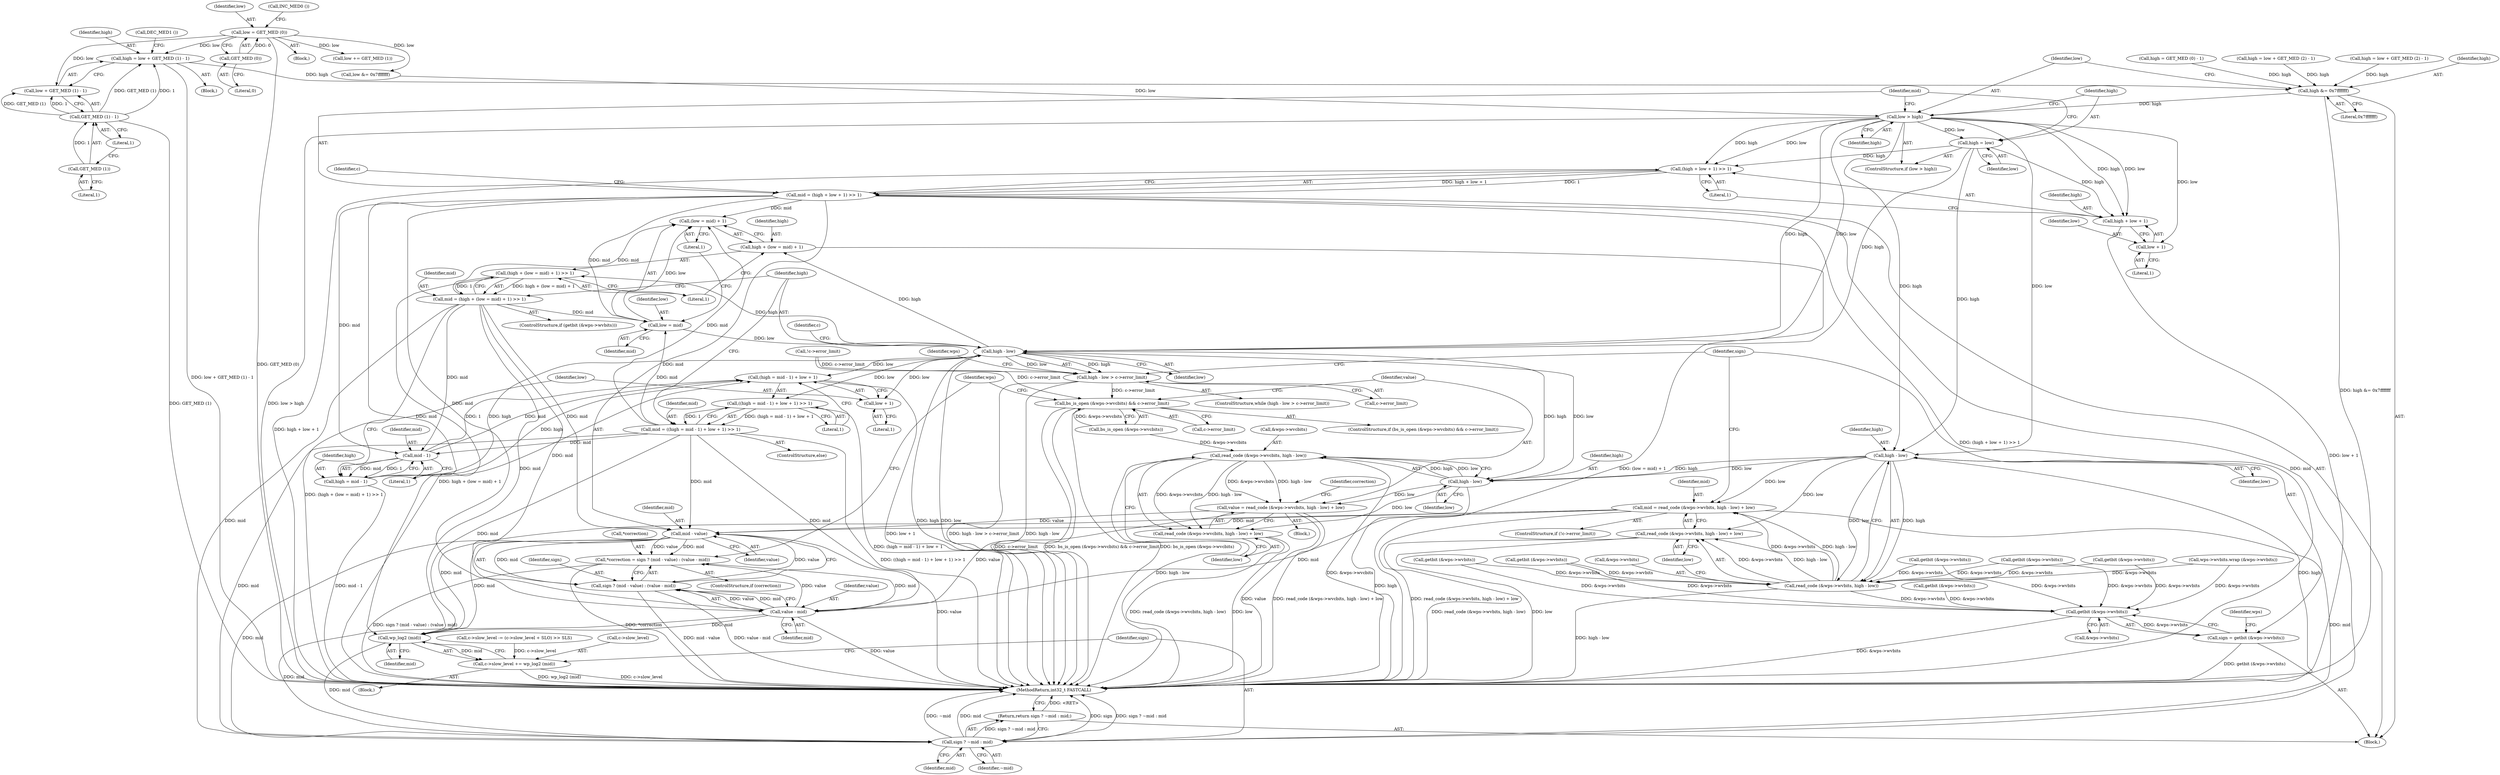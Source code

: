 digraph "0_WavPack_4bc05fc490b66ef2d45b1de26abf1455b486b0dc_0@integer" {
"1000626" [label="(Call,high = low + GET_MED (1) - 1)"];
"1000616" [label="(Call,low = GET_MED (0))"];
"1000618" [label="(Call,GET_MED (0))"];
"1000630" [label="(Call,GET_MED (1) - 1)"];
"1000631" [label="(Call,GET_MED (1))"];
"1000678" [label="(Call,high &= 0x7fffffff)"];
"1000682" [label="(Call,low > high)"];
"1000685" [label="(Call,high = low)"];
"1000690" [label="(Call,(high + low + 1) >> 1)"];
"1000688" [label="(Call,mid = (high + low + 1) >> 1)"];
"1000735" [label="(Call,(low = mid) + 1)"];
"1000736" [label="(Call,low = mid)"];
"1000717" [label="(Call,high - low)"];
"1000716" [label="(Call,high - low > c->error_limit)"];
"1000763" [label="(Call,bs_is_open (&wps->wvcbits) && c->error_limit)"];
"1000732" [label="(Call,(high + (low = mid) + 1) >> 1)"];
"1000730" [label="(Call,mid = (high + (low = mid) + 1) >> 1)"];
"1000748" [label="(Call,mid - 1)"];
"1000745" [label="(Call,(high = mid - 1) + low + 1)"];
"1000746" [label="(Call,high = mid - 1)"];
"1000792" [label="(Call,mid - value)"];
"1000787" [label="(Call,*correction = sign ? (mid - value) : (value - mid))"];
"1000790" [label="(Call,sign ? (mid - value) : (value - mid))"];
"1000822" [label="(Call,wp_log2 (mid))"];
"1000818" [label="(Call,c->slow_level += wp_log2 (mid))"];
"1000825" [label="(Call,sign ? ~mid : mid)"];
"1000824" [label="(Return,return sign ? ~mid : mid;)"];
"1000795" [label="(Call,value - mid)"];
"1000733" [label="(Call,high + (low = mid) + 1)"];
"1000744" [label="(Call,((high = mid - 1) + low + 1) >> 1)"];
"1000742" [label="(Call,mid = ((high = mid - 1) + low + 1) >> 1)"];
"1000751" [label="(Call,low + 1)"];
"1000781" [label="(Call,high - low)"];
"1000773" [label="(Call,value = read_code (&wps->wvcbits, high - low) + low)"];
"1000776" [label="(Call,read_code (&wps->wvcbits, high - low))"];
"1000775" [label="(Call,read_code (&wps->wvcbits, high - low) + low)"];
"1000691" [label="(Call,high + low + 1)"];
"1000710" [label="(Call,high - low)"];
"1000702" [label="(Call,mid = read_code (&wps->wvbits, high - low) + low)"];
"1000705" [label="(Call,read_code (&wps->wvbits, high - low))"];
"1000704" [label="(Call,read_code (&wps->wvbits, high - low) + low)"];
"1000757" [label="(Call,getbit (&wps->wvbits))"];
"1000755" [label="(Call,sign = getbit (&wps->wvbits))"];
"1000693" [label="(Call,low + 1)"];
"1000746" [label="(Call,high = mid - 1)"];
"1000792" [label="(Call,mid - value)"];
"1000732" [label="(Call,(high + (low = mid) + 1) >> 1)"];
"1000747" [label="(Identifier,high)"];
"1000711" [label="(Identifier,high)"];
"1000781" [label="(Call,high - low)"];
"1000825" [label="(Call,sign ? ~mid : mid)"];
"1000675" [label="(Call,low &= 0x7fffffff)"];
"1000693" [label="(Call,low + 1)"];
"1000616" [label="(Call,low = GET_MED (0))"];
"1000754" [label="(Literal,1)"];
"1000748" [label="(Call,mid - 1)"];
"1000750" [label="(Literal,1)"];
"1000364" [label="(Call,wps->wvbits.wrap (&wps->wvbits))"];
"1000782" [label="(Identifier,high)"];
"1000793" [label="(Identifier,mid)"];
"1000828" [label="(Identifier,mid)"];
"1000725" [label="(Call,getbit (&wps->wvbits))"];
"1000773" [label="(Call,value = read_code (&wps->wvcbits, high - low) + low)"];
"1000788" [label="(Call,*correction)"];
"1000466" [label="(Call,getbit (&wps->wvbits))"];
"1000762" [label="(ControlStructure,if (bs_is_open (&wps->wvcbits) && c->error_limit))"];
"1000680" [label="(Literal,0x7fffffff)"];
"1000222" [label="(Call,getbit (&wps->wvbits))"];
"1000717" [label="(Call,high - low)"];
"1000739" [label="(Literal,1)"];
"1000105" [label="(Block,)"];
"1000632" [label="(Literal,1)"];
"1000744" [label="(Call,((high = mid - 1) + low + 1) >> 1)"];
"1000724" [label="(ControlStructure,if (getbit (&wps->wvbits)))"];
"1000619" [label="(Literal,0)"];
"1000692" [label="(Identifier,high)"];
"1000783" [label="(Identifier,low)"];
"1000436" [label="(Call,getbit (&wps->wvbits))"];
"1000678" [label="(Call,high &= 0x7fffffff)"];
"1000818" [label="(Call,c->slow_level += wp_log2 (mid))"];
"1000823" [label="(Identifier,mid)"];
"1000715" [label="(ControlStructure,while (high - low > c->error_limit))"];
"1000758" [label="(Call,&wps->wvbits)"];
"1000720" [label="(Call,c->error_limit)"];
"1000687" [label="(Identifier,low)"];
"1000607" [label="(Call,high = GET_MED (0) - 1)"];
"1000736" [label="(Call,low = mid)"];
"1000696" [label="(Literal,1)"];
"1000777" [label="(Call,&wps->wvcbits)"];
"1000627" [label="(Identifier,high)"];
"1000685" [label="(Call,high = low)"];
"1000633" [label="(Literal,1)"];
"1000681" [label="(ControlStructure,if (low > high))"];
"1000742" [label="(Call,mid = ((high = mid - 1) + low + 1) >> 1)"];
"1000713" [label="(Identifier,low)"];
"1000716" [label="(Call,high - low > c->error_limit)"];
"1000764" [label="(Call,bs_is_open (&wps->wvcbits))"];
"1000712" [label="(Identifier,low)"];
"1000266" [label="(Call,getbit (&wps->wvbits))"];
"1000734" [label="(Identifier,high)"];
"1000617" [label="(Identifier,low)"];
"1000741" [label="(ControlStructure,else)"];
"1000794" [label="(Identifier,value)"];
"1000691" [label="(Call,high + low + 1)"];
"1000684" [label="(Identifier,high)"];
"1000694" [label="(Identifier,low)"];
"1000738" [label="(Identifier,mid)"];
"1000698" [label="(Call,!c->error_limit)"];
"1000802" [label="(Identifier,wps)"];
"1000731" [label="(Identifier,mid)"];
"1000718" [label="(Identifier,high)"];
"1000618" [label="(Call,GET_MED (0))"];
"1000786" [label="(Identifier,correction)"];
"1000751" [label="(Call,low + 1)"];
"1000647" [label="(Call,high = low + GET_MED (2) - 1)"];
"1000745" [label="(Call,(high = mid - 1) + low + 1)"];
"1000755" [label="(Call,sign = getbit (&wps->wvbits))"];
"1000683" [label="(Identifier,low)"];
"1000797" [label="(Identifier,mid)"];
"1000829" [label="(MethodReturn,int32_t FASTCALL)"];
"1000806" [label="(Block,)"];
"1000824" [label="(Return,return sign ? ~mid : mid;)"];
"1000625" [label="(Block,)"];
"1000628" [label="(Call,low + GET_MED (1) - 1)"];
"1000784" [label="(Identifier,low)"];
"1000700" [label="(Identifier,c)"];
"1000626" [label="(Call,high = low + GET_MED (1) - 1)"];
"1000740" [label="(Literal,1)"];
"1000795" [label="(Call,value - mid)"];
"1000774" [label="(Identifier,value)"];
"1000787" [label="(Call,*correction = sign ? (mid - value) : (value - mid))"];
"1000776" [label="(Call,read_code (&wps->wvcbits, high - low))"];
"1000733" [label="(Call,high + (low = mid) + 1)"];
"1000743" [label="(Identifier,mid)"];
"1000775" [label="(Call,read_code (&wps->wvcbits, high - low) + low)"];
"1000730" [label="(Call,mid = (high + (low = mid) + 1) >> 1)"];
"1000502" [label="(Call,getbit (&wps->wvbits))"];
"1000615" [label="(Block,)"];
"1000772" [label="(Block,)"];
"1000769" [label="(Call,c->error_limit)"];
"1000807" [label="(Call,c->slow_level -= (c->slow_level + SLO) >> SLS)"];
"1000752" [label="(Identifier,low)"];
"1000735" [label="(Call,(low = mid) + 1)"];
"1000634" [label="(Call,DEC_MED1 ())"];
"1000690" [label="(Call,(high + low + 1) >> 1)"];
"1000631" [label="(Call,GET_MED (1))"];
"1000819" [label="(Call,c->slow_level)"];
"1000827" [label="(Identifier,~mid)"];
"1000749" [label="(Identifier,mid)"];
"1000620" [label="(Call,INC_MED0 ())"];
"1000753" [label="(Literal,1)"];
"1000702" [label="(Call,mid = read_code (&wps->wvbits, high - low) + low)"];
"1000666" [label="(Call,high = low + GET_MED (2) - 1)"];
"1000703" [label="(Identifier,mid)"];
"1000689" [label="(Identifier,mid)"];
"1000637" [label="(Call,low += GET_MED (1))"];
"1000710" [label="(Call,high - low)"];
"1000790" [label="(Call,sign ? (mid - value) : (value - mid))"];
"1000826" [label="(Identifier,sign)"];
"1000721" [label="(Identifier,c)"];
"1000682" [label="(Call,low > high)"];
"1000706" [label="(Call,&wps->wvbits)"];
"1000704" [label="(Call,read_code (&wps->wvbits, high - low) + low)"];
"1000822" [label="(Call,wp_log2 (mid))"];
"1000737" [label="(Identifier,low)"];
"1000767" [label="(Identifier,wps)"];
"1000686" [label="(Identifier,high)"];
"1000791" [label="(Identifier,sign)"];
"1000796" [label="(Identifier,value)"];
"1000705" [label="(Call,read_code (&wps->wvbits, high - low))"];
"1000679" [label="(Identifier,high)"];
"1000695" [label="(Literal,1)"];
"1000728" [label="(Identifier,wps)"];
"1000756" [label="(Identifier,sign)"];
"1000697" [label="(ControlStructure,if (!c->error_limit))"];
"1000757" [label="(Call,getbit (&wps->wvbits))"];
"1000630" [label="(Call,GET_MED (1) - 1)"];
"1000785" [label="(ControlStructure,if (correction))"];
"1000763" [label="(Call,bs_is_open (&wps->wvcbits) && c->error_limit)"];
"1000688" [label="(Call,mid = (high + low + 1) >> 1)"];
"1000719" [label="(Identifier,low)"];
"1000626" -> "1000625"  [label="AST: "];
"1000626" -> "1000628"  [label="CFG: "];
"1000627" -> "1000626"  [label="AST: "];
"1000628" -> "1000626"  [label="AST: "];
"1000634" -> "1000626"  [label="CFG: "];
"1000626" -> "1000829"  [label="DDG: low + GET_MED (1) - 1"];
"1000616" -> "1000626"  [label="DDG: low"];
"1000630" -> "1000626"  [label="DDG: GET_MED (1)"];
"1000630" -> "1000626"  [label="DDG: 1"];
"1000626" -> "1000678"  [label="DDG: high"];
"1000616" -> "1000615"  [label="AST: "];
"1000616" -> "1000618"  [label="CFG: "];
"1000617" -> "1000616"  [label="AST: "];
"1000618" -> "1000616"  [label="AST: "];
"1000620" -> "1000616"  [label="CFG: "];
"1000616" -> "1000829"  [label="DDG: GET_MED (0)"];
"1000618" -> "1000616"  [label="DDG: 0"];
"1000616" -> "1000628"  [label="DDG: low"];
"1000616" -> "1000637"  [label="DDG: low"];
"1000616" -> "1000675"  [label="DDG: low"];
"1000618" -> "1000619"  [label="CFG: "];
"1000619" -> "1000618"  [label="AST: "];
"1000630" -> "1000628"  [label="AST: "];
"1000630" -> "1000633"  [label="CFG: "];
"1000631" -> "1000630"  [label="AST: "];
"1000633" -> "1000630"  [label="AST: "];
"1000628" -> "1000630"  [label="CFG: "];
"1000630" -> "1000829"  [label="DDG: GET_MED (1)"];
"1000630" -> "1000628"  [label="DDG: GET_MED (1)"];
"1000630" -> "1000628"  [label="DDG: 1"];
"1000631" -> "1000630"  [label="DDG: 1"];
"1000631" -> "1000632"  [label="CFG: "];
"1000632" -> "1000631"  [label="AST: "];
"1000633" -> "1000631"  [label="CFG: "];
"1000678" -> "1000105"  [label="AST: "];
"1000678" -> "1000680"  [label="CFG: "];
"1000679" -> "1000678"  [label="AST: "];
"1000680" -> "1000678"  [label="AST: "];
"1000683" -> "1000678"  [label="CFG: "];
"1000678" -> "1000829"  [label="DDG: high &= 0x7fffffff"];
"1000607" -> "1000678"  [label="DDG: high"];
"1000647" -> "1000678"  [label="DDG: high"];
"1000666" -> "1000678"  [label="DDG: high"];
"1000678" -> "1000682"  [label="DDG: high"];
"1000682" -> "1000681"  [label="AST: "];
"1000682" -> "1000684"  [label="CFG: "];
"1000683" -> "1000682"  [label="AST: "];
"1000684" -> "1000682"  [label="AST: "];
"1000686" -> "1000682"  [label="CFG: "];
"1000689" -> "1000682"  [label="CFG: "];
"1000682" -> "1000829"  [label="DDG: low > high"];
"1000675" -> "1000682"  [label="DDG: low"];
"1000682" -> "1000685"  [label="DDG: low"];
"1000682" -> "1000690"  [label="DDG: high"];
"1000682" -> "1000690"  [label="DDG: low"];
"1000682" -> "1000691"  [label="DDG: high"];
"1000682" -> "1000691"  [label="DDG: low"];
"1000682" -> "1000693"  [label="DDG: low"];
"1000682" -> "1000710"  [label="DDG: high"];
"1000682" -> "1000710"  [label="DDG: low"];
"1000682" -> "1000717"  [label="DDG: high"];
"1000682" -> "1000717"  [label="DDG: low"];
"1000685" -> "1000681"  [label="AST: "];
"1000685" -> "1000687"  [label="CFG: "];
"1000686" -> "1000685"  [label="AST: "];
"1000687" -> "1000685"  [label="AST: "];
"1000689" -> "1000685"  [label="CFG: "];
"1000685" -> "1000690"  [label="DDG: high"];
"1000685" -> "1000691"  [label="DDG: high"];
"1000685" -> "1000710"  [label="DDG: high"];
"1000685" -> "1000717"  [label="DDG: high"];
"1000690" -> "1000688"  [label="AST: "];
"1000690" -> "1000696"  [label="CFG: "];
"1000691" -> "1000690"  [label="AST: "];
"1000696" -> "1000690"  [label="AST: "];
"1000688" -> "1000690"  [label="CFG: "];
"1000690" -> "1000829"  [label="DDG: high + low + 1"];
"1000690" -> "1000688"  [label="DDG: high + low + 1"];
"1000690" -> "1000688"  [label="DDG: 1"];
"1000688" -> "1000105"  [label="AST: "];
"1000689" -> "1000688"  [label="AST: "];
"1000700" -> "1000688"  [label="CFG: "];
"1000688" -> "1000829"  [label="DDG: (high + low + 1) >> 1"];
"1000688" -> "1000735"  [label="DDG: mid"];
"1000688" -> "1000736"  [label="DDG: mid"];
"1000688" -> "1000748"  [label="DDG: mid"];
"1000688" -> "1000792"  [label="DDG: mid"];
"1000688" -> "1000795"  [label="DDG: mid"];
"1000688" -> "1000822"  [label="DDG: mid"];
"1000688" -> "1000825"  [label="DDG: mid"];
"1000735" -> "1000733"  [label="AST: "];
"1000735" -> "1000739"  [label="CFG: "];
"1000736" -> "1000735"  [label="AST: "];
"1000739" -> "1000735"  [label="AST: "];
"1000733" -> "1000735"  [label="CFG: "];
"1000736" -> "1000735"  [label="DDG: low"];
"1000730" -> "1000735"  [label="DDG: mid"];
"1000742" -> "1000735"  [label="DDG: mid"];
"1000736" -> "1000738"  [label="CFG: "];
"1000737" -> "1000736"  [label="AST: "];
"1000738" -> "1000736"  [label="AST: "];
"1000739" -> "1000736"  [label="CFG: "];
"1000736" -> "1000717"  [label="DDG: low"];
"1000730" -> "1000736"  [label="DDG: mid"];
"1000742" -> "1000736"  [label="DDG: mid"];
"1000717" -> "1000716"  [label="AST: "];
"1000717" -> "1000719"  [label="CFG: "];
"1000718" -> "1000717"  [label="AST: "];
"1000719" -> "1000717"  [label="AST: "];
"1000721" -> "1000717"  [label="CFG: "];
"1000717" -> "1000829"  [label="DDG: low"];
"1000717" -> "1000829"  [label="DDG: high"];
"1000717" -> "1000716"  [label="DDG: high"];
"1000717" -> "1000716"  [label="DDG: low"];
"1000746" -> "1000717"  [label="DDG: high"];
"1000717" -> "1000732"  [label="DDG: high"];
"1000717" -> "1000733"  [label="DDG: high"];
"1000717" -> "1000744"  [label="DDG: low"];
"1000717" -> "1000745"  [label="DDG: low"];
"1000717" -> "1000751"  [label="DDG: low"];
"1000717" -> "1000781"  [label="DDG: high"];
"1000717" -> "1000781"  [label="DDG: low"];
"1000716" -> "1000715"  [label="AST: "];
"1000716" -> "1000720"  [label="CFG: "];
"1000720" -> "1000716"  [label="AST: "];
"1000728" -> "1000716"  [label="CFG: "];
"1000756" -> "1000716"  [label="CFG: "];
"1000716" -> "1000829"  [label="DDG: high - low > c->error_limit"];
"1000716" -> "1000829"  [label="DDG: high - low"];
"1000698" -> "1000716"  [label="DDG: c->error_limit"];
"1000716" -> "1000763"  [label="DDG: c->error_limit"];
"1000763" -> "1000762"  [label="AST: "];
"1000763" -> "1000764"  [label="CFG: "];
"1000763" -> "1000769"  [label="CFG: "];
"1000764" -> "1000763"  [label="AST: "];
"1000769" -> "1000763"  [label="AST: "];
"1000774" -> "1000763"  [label="CFG: "];
"1000802" -> "1000763"  [label="CFG: "];
"1000763" -> "1000829"  [label="DDG: c->error_limit"];
"1000763" -> "1000829"  [label="DDG: bs_is_open (&wps->wvcbits) && c->error_limit"];
"1000763" -> "1000829"  [label="DDG: bs_is_open (&wps->wvcbits)"];
"1000764" -> "1000763"  [label="DDG: &wps->wvcbits"];
"1000698" -> "1000763"  [label="DDG: c->error_limit"];
"1000732" -> "1000730"  [label="AST: "];
"1000732" -> "1000740"  [label="CFG: "];
"1000733" -> "1000732"  [label="AST: "];
"1000740" -> "1000732"  [label="AST: "];
"1000730" -> "1000732"  [label="CFG: "];
"1000732" -> "1000829"  [label="DDG: high + (low = mid) + 1"];
"1000732" -> "1000730"  [label="DDG: high + (low = mid) + 1"];
"1000732" -> "1000730"  [label="DDG: 1"];
"1000730" -> "1000724"  [label="AST: "];
"1000731" -> "1000730"  [label="AST: "];
"1000718" -> "1000730"  [label="CFG: "];
"1000730" -> "1000829"  [label="DDG: (high + (low = mid) + 1) >> 1"];
"1000730" -> "1000748"  [label="DDG: mid"];
"1000730" -> "1000792"  [label="DDG: mid"];
"1000730" -> "1000795"  [label="DDG: mid"];
"1000730" -> "1000822"  [label="DDG: mid"];
"1000730" -> "1000825"  [label="DDG: mid"];
"1000748" -> "1000746"  [label="AST: "];
"1000748" -> "1000750"  [label="CFG: "];
"1000749" -> "1000748"  [label="AST: "];
"1000750" -> "1000748"  [label="AST: "];
"1000746" -> "1000748"  [label="CFG: "];
"1000748" -> "1000745"  [label="DDG: mid"];
"1000748" -> "1000745"  [label="DDG: 1"];
"1000748" -> "1000746"  [label="DDG: mid"];
"1000748" -> "1000746"  [label="DDG: 1"];
"1000742" -> "1000748"  [label="DDG: mid"];
"1000745" -> "1000744"  [label="AST: "];
"1000745" -> "1000751"  [label="CFG: "];
"1000746" -> "1000745"  [label="AST: "];
"1000751" -> "1000745"  [label="AST: "];
"1000754" -> "1000745"  [label="CFG: "];
"1000745" -> "1000829"  [label="DDG: low + 1"];
"1000746" -> "1000745"  [label="DDG: high"];
"1000747" -> "1000746"  [label="AST: "];
"1000752" -> "1000746"  [label="CFG: "];
"1000746" -> "1000829"  [label="DDG: mid - 1"];
"1000792" -> "1000790"  [label="AST: "];
"1000792" -> "1000794"  [label="CFG: "];
"1000793" -> "1000792"  [label="AST: "];
"1000794" -> "1000792"  [label="AST: "];
"1000790" -> "1000792"  [label="CFG: "];
"1000792" -> "1000829"  [label="DDG: value"];
"1000792" -> "1000787"  [label="DDG: mid"];
"1000792" -> "1000787"  [label="DDG: value"];
"1000792" -> "1000790"  [label="DDG: mid"];
"1000792" -> "1000790"  [label="DDG: value"];
"1000742" -> "1000792"  [label="DDG: mid"];
"1000702" -> "1000792"  [label="DDG: mid"];
"1000773" -> "1000792"  [label="DDG: value"];
"1000792" -> "1000822"  [label="DDG: mid"];
"1000792" -> "1000825"  [label="DDG: mid"];
"1000787" -> "1000785"  [label="AST: "];
"1000787" -> "1000790"  [label="CFG: "];
"1000788" -> "1000787"  [label="AST: "];
"1000790" -> "1000787"  [label="AST: "];
"1000802" -> "1000787"  [label="CFG: "];
"1000787" -> "1000829"  [label="DDG: *correction"];
"1000787" -> "1000829"  [label="DDG: sign ? (mid - value) : (value - mid)"];
"1000795" -> "1000787"  [label="DDG: value"];
"1000795" -> "1000787"  [label="DDG: mid"];
"1000790" -> "1000795"  [label="CFG: "];
"1000791" -> "1000790"  [label="AST: "];
"1000795" -> "1000790"  [label="AST: "];
"1000790" -> "1000829"  [label="DDG: mid - value"];
"1000790" -> "1000829"  [label="DDG: value - mid"];
"1000795" -> "1000790"  [label="DDG: value"];
"1000795" -> "1000790"  [label="DDG: mid"];
"1000822" -> "1000818"  [label="AST: "];
"1000822" -> "1000823"  [label="CFG: "];
"1000823" -> "1000822"  [label="AST: "];
"1000818" -> "1000822"  [label="CFG: "];
"1000822" -> "1000818"  [label="DDG: mid"];
"1000742" -> "1000822"  [label="DDG: mid"];
"1000702" -> "1000822"  [label="DDG: mid"];
"1000795" -> "1000822"  [label="DDG: mid"];
"1000822" -> "1000825"  [label="DDG: mid"];
"1000818" -> "1000806"  [label="AST: "];
"1000819" -> "1000818"  [label="AST: "];
"1000826" -> "1000818"  [label="CFG: "];
"1000818" -> "1000829"  [label="DDG: c->slow_level"];
"1000818" -> "1000829"  [label="DDG: wp_log2 (mid)"];
"1000807" -> "1000818"  [label="DDG: c->slow_level"];
"1000825" -> "1000824"  [label="AST: "];
"1000825" -> "1000827"  [label="CFG: "];
"1000825" -> "1000828"  [label="CFG: "];
"1000826" -> "1000825"  [label="AST: "];
"1000827" -> "1000825"  [label="AST: "];
"1000828" -> "1000825"  [label="AST: "];
"1000824" -> "1000825"  [label="CFG: "];
"1000825" -> "1000829"  [label="DDG: ~mid"];
"1000825" -> "1000829"  [label="DDG: mid"];
"1000825" -> "1000829"  [label="DDG: sign"];
"1000825" -> "1000829"  [label="DDG: sign ? ~mid : mid"];
"1000825" -> "1000824"  [label="DDG: sign ? ~mid : mid"];
"1000742" -> "1000825"  [label="DDG: mid"];
"1000702" -> "1000825"  [label="DDG: mid"];
"1000795" -> "1000825"  [label="DDG: mid"];
"1000824" -> "1000105"  [label="AST: "];
"1000829" -> "1000824"  [label="CFG: "];
"1000824" -> "1000829"  [label="DDG: <RET>"];
"1000795" -> "1000797"  [label="CFG: "];
"1000796" -> "1000795"  [label="AST: "];
"1000797" -> "1000795"  [label="AST: "];
"1000795" -> "1000829"  [label="DDG: value"];
"1000773" -> "1000795"  [label="DDG: value"];
"1000742" -> "1000795"  [label="DDG: mid"];
"1000702" -> "1000795"  [label="DDG: mid"];
"1000734" -> "1000733"  [label="AST: "];
"1000740" -> "1000733"  [label="CFG: "];
"1000733" -> "1000829"  [label="DDG: (low = mid) + 1"];
"1000744" -> "1000742"  [label="AST: "];
"1000744" -> "1000754"  [label="CFG: "];
"1000754" -> "1000744"  [label="AST: "];
"1000742" -> "1000744"  [label="CFG: "];
"1000744" -> "1000829"  [label="DDG: (high = mid - 1) + low + 1"];
"1000744" -> "1000742"  [label="DDG: (high = mid - 1) + low + 1"];
"1000744" -> "1000742"  [label="DDG: 1"];
"1000742" -> "1000741"  [label="AST: "];
"1000743" -> "1000742"  [label="AST: "];
"1000718" -> "1000742"  [label="CFG: "];
"1000742" -> "1000829"  [label="DDG: ((high = mid - 1) + low + 1) >> 1"];
"1000751" -> "1000753"  [label="CFG: "];
"1000752" -> "1000751"  [label="AST: "];
"1000753" -> "1000751"  [label="AST: "];
"1000781" -> "1000776"  [label="AST: "];
"1000781" -> "1000783"  [label="CFG: "];
"1000782" -> "1000781"  [label="AST: "];
"1000783" -> "1000781"  [label="AST: "];
"1000776" -> "1000781"  [label="CFG: "];
"1000781" -> "1000829"  [label="DDG: high"];
"1000781" -> "1000773"  [label="DDG: low"];
"1000781" -> "1000776"  [label="DDG: high"];
"1000781" -> "1000776"  [label="DDG: low"];
"1000710" -> "1000781"  [label="DDG: high"];
"1000710" -> "1000781"  [label="DDG: low"];
"1000781" -> "1000775"  [label="DDG: low"];
"1000773" -> "1000772"  [label="AST: "];
"1000773" -> "1000775"  [label="CFG: "];
"1000774" -> "1000773"  [label="AST: "];
"1000775" -> "1000773"  [label="AST: "];
"1000786" -> "1000773"  [label="CFG: "];
"1000773" -> "1000829"  [label="DDG: value"];
"1000773" -> "1000829"  [label="DDG: read_code (&wps->wvcbits, high - low) + low"];
"1000776" -> "1000773"  [label="DDG: &wps->wvcbits"];
"1000776" -> "1000773"  [label="DDG: high - low"];
"1000776" -> "1000775"  [label="AST: "];
"1000777" -> "1000776"  [label="AST: "];
"1000784" -> "1000776"  [label="CFG: "];
"1000776" -> "1000829"  [label="DDG: high - low"];
"1000776" -> "1000829"  [label="DDG: &wps->wvcbits"];
"1000776" -> "1000775"  [label="DDG: &wps->wvcbits"];
"1000776" -> "1000775"  [label="DDG: high - low"];
"1000764" -> "1000776"  [label="DDG: &wps->wvcbits"];
"1000775" -> "1000784"  [label="CFG: "];
"1000784" -> "1000775"  [label="AST: "];
"1000775" -> "1000829"  [label="DDG: read_code (&wps->wvcbits, high - low)"];
"1000775" -> "1000829"  [label="DDG: low"];
"1000691" -> "1000693"  [label="CFG: "];
"1000692" -> "1000691"  [label="AST: "];
"1000693" -> "1000691"  [label="AST: "];
"1000696" -> "1000691"  [label="CFG: "];
"1000691" -> "1000829"  [label="DDG: low + 1"];
"1000710" -> "1000705"  [label="AST: "];
"1000710" -> "1000712"  [label="CFG: "];
"1000711" -> "1000710"  [label="AST: "];
"1000712" -> "1000710"  [label="AST: "];
"1000705" -> "1000710"  [label="CFG: "];
"1000710" -> "1000829"  [label="DDG: high"];
"1000710" -> "1000702"  [label="DDG: low"];
"1000710" -> "1000705"  [label="DDG: high"];
"1000710" -> "1000705"  [label="DDG: low"];
"1000710" -> "1000704"  [label="DDG: low"];
"1000702" -> "1000697"  [label="AST: "];
"1000702" -> "1000704"  [label="CFG: "];
"1000703" -> "1000702"  [label="AST: "];
"1000704" -> "1000702"  [label="AST: "];
"1000756" -> "1000702"  [label="CFG: "];
"1000702" -> "1000829"  [label="DDG: read_code (&wps->wvbits, high - low) + low"];
"1000705" -> "1000702"  [label="DDG: &wps->wvbits"];
"1000705" -> "1000702"  [label="DDG: high - low"];
"1000705" -> "1000704"  [label="AST: "];
"1000706" -> "1000705"  [label="AST: "];
"1000713" -> "1000705"  [label="CFG: "];
"1000705" -> "1000829"  [label="DDG: high - low"];
"1000705" -> "1000704"  [label="DDG: &wps->wvbits"];
"1000705" -> "1000704"  [label="DDG: high - low"];
"1000364" -> "1000705"  [label="DDG: &wps->wvbits"];
"1000222" -> "1000705"  [label="DDG: &wps->wvbits"];
"1000436" -> "1000705"  [label="DDG: &wps->wvbits"];
"1000502" -> "1000705"  [label="DDG: &wps->wvbits"];
"1000466" -> "1000705"  [label="DDG: &wps->wvbits"];
"1000266" -> "1000705"  [label="DDG: &wps->wvbits"];
"1000705" -> "1000757"  [label="DDG: &wps->wvbits"];
"1000704" -> "1000713"  [label="CFG: "];
"1000713" -> "1000704"  [label="AST: "];
"1000704" -> "1000829"  [label="DDG: read_code (&wps->wvbits, high - low)"];
"1000704" -> "1000829"  [label="DDG: low"];
"1000757" -> "1000755"  [label="AST: "];
"1000757" -> "1000758"  [label="CFG: "];
"1000758" -> "1000757"  [label="AST: "];
"1000755" -> "1000757"  [label="CFG: "];
"1000757" -> "1000829"  [label="DDG: &wps->wvbits"];
"1000757" -> "1000755"  [label="DDG: &wps->wvbits"];
"1000364" -> "1000757"  [label="DDG: &wps->wvbits"];
"1000222" -> "1000757"  [label="DDG: &wps->wvbits"];
"1000436" -> "1000757"  [label="DDG: &wps->wvbits"];
"1000502" -> "1000757"  [label="DDG: &wps->wvbits"];
"1000466" -> "1000757"  [label="DDG: &wps->wvbits"];
"1000266" -> "1000757"  [label="DDG: &wps->wvbits"];
"1000725" -> "1000757"  [label="DDG: &wps->wvbits"];
"1000755" -> "1000105"  [label="AST: "];
"1000756" -> "1000755"  [label="AST: "];
"1000767" -> "1000755"  [label="CFG: "];
"1000755" -> "1000829"  [label="DDG: getbit (&wps->wvbits)"];
"1000693" -> "1000695"  [label="CFG: "];
"1000694" -> "1000693"  [label="AST: "];
"1000695" -> "1000693"  [label="AST: "];
}
